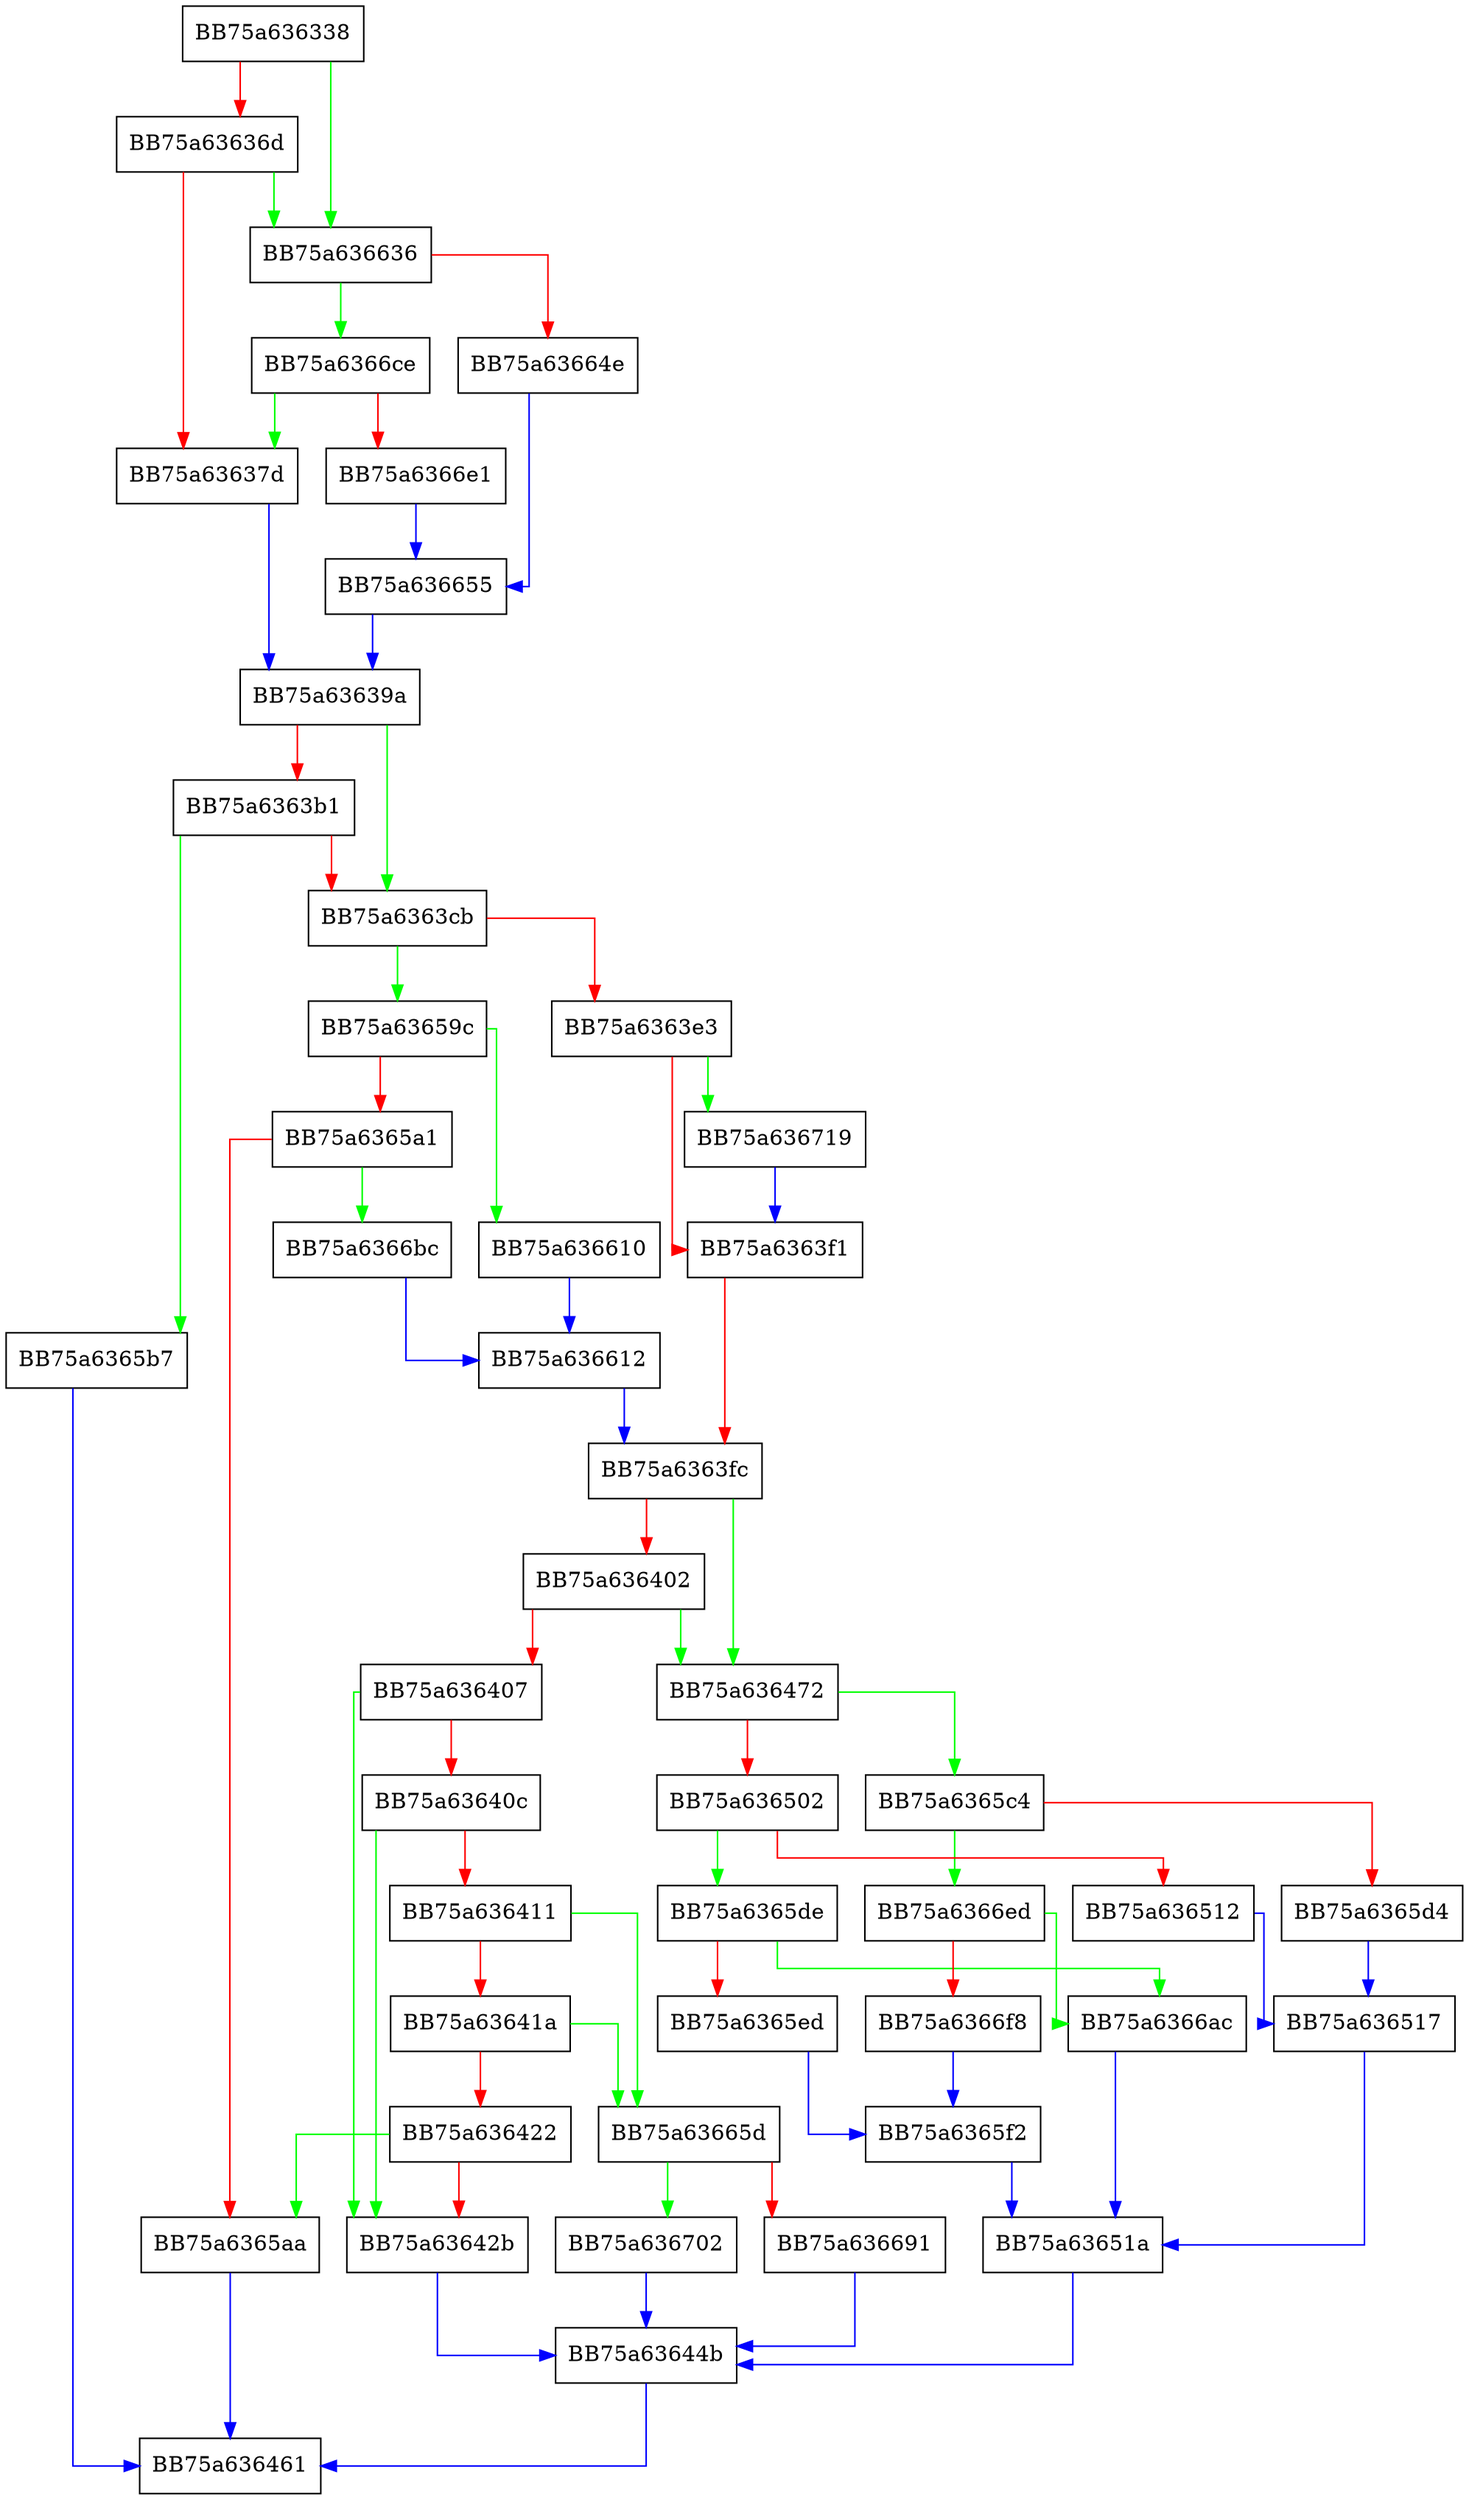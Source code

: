 digraph descriptor_grp7 {
  node [shape="box"];
  graph [splines=ortho];
  BB75a636338 -> BB75a636636 [color="green"];
  BB75a636338 -> BB75a63636d [color="red"];
  BB75a63636d -> BB75a636636 [color="green"];
  BB75a63636d -> BB75a63637d [color="red"];
  BB75a63637d -> BB75a63639a [color="blue"];
  BB75a63639a -> BB75a6363cb [color="green"];
  BB75a63639a -> BB75a6363b1 [color="red"];
  BB75a6363b1 -> BB75a6365b7 [color="green"];
  BB75a6363b1 -> BB75a6363cb [color="red"];
  BB75a6363cb -> BB75a63659c [color="green"];
  BB75a6363cb -> BB75a6363e3 [color="red"];
  BB75a6363e3 -> BB75a636719 [color="green"];
  BB75a6363e3 -> BB75a6363f1 [color="red"];
  BB75a6363f1 -> BB75a6363fc [color="red"];
  BB75a6363fc -> BB75a636472 [color="green"];
  BB75a6363fc -> BB75a636402 [color="red"];
  BB75a636402 -> BB75a636472 [color="green"];
  BB75a636402 -> BB75a636407 [color="red"];
  BB75a636407 -> BB75a63642b [color="green"];
  BB75a636407 -> BB75a63640c [color="red"];
  BB75a63640c -> BB75a63642b [color="green"];
  BB75a63640c -> BB75a636411 [color="red"];
  BB75a636411 -> BB75a63665d [color="green"];
  BB75a636411 -> BB75a63641a [color="red"];
  BB75a63641a -> BB75a63665d [color="green"];
  BB75a63641a -> BB75a636422 [color="red"];
  BB75a636422 -> BB75a6365aa [color="green"];
  BB75a636422 -> BB75a63642b [color="red"];
  BB75a63642b -> BB75a63644b [color="blue"];
  BB75a63644b -> BB75a636461 [color="blue"];
  BB75a636472 -> BB75a6365c4 [color="green"];
  BB75a636472 -> BB75a636502 [color="red"];
  BB75a636502 -> BB75a6365de [color="green"];
  BB75a636502 -> BB75a636512 [color="red"];
  BB75a636512 -> BB75a636517 [color="blue"];
  BB75a636517 -> BB75a63651a [color="blue"];
  BB75a63651a -> BB75a63644b [color="blue"];
  BB75a63659c -> BB75a636610 [color="green"];
  BB75a63659c -> BB75a6365a1 [color="red"];
  BB75a6365a1 -> BB75a6366bc [color="green"];
  BB75a6365a1 -> BB75a6365aa [color="red"];
  BB75a6365aa -> BB75a636461 [color="blue"];
  BB75a6365b7 -> BB75a636461 [color="blue"];
  BB75a6365c4 -> BB75a6366ed [color="green"];
  BB75a6365c4 -> BB75a6365d4 [color="red"];
  BB75a6365d4 -> BB75a636517 [color="blue"];
  BB75a6365de -> BB75a6366ac [color="green"];
  BB75a6365de -> BB75a6365ed [color="red"];
  BB75a6365ed -> BB75a6365f2 [color="blue"];
  BB75a6365f2 -> BB75a63651a [color="blue"];
  BB75a636610 -> BB75a636612 [color="blue"];
  BB75a636612 -> BB75a6363fc [color="blue"];
  BB75a636636 -> BB75a6366ce [color="green"];
  BB75a636636 -> BB75a63664e [color="red"];
  BB75a63664e -> BB75a636655 [color="blue"];
  BB75a636655 -> BB75a63639a [color="blue"];
  BB75a63665d -> BB75a636702 [color="green"];
  BB75a63665d -> BB75a636691 [color="red"];
  BB75a636691 -> BB75a63644b [color="blue"];
  BB75a6366ac -> BB75a63651a [color="blue"];
  BB75a6366bc -> BB75a636612 [color="blue"];
  BB75a6366ce -> BB75a63637d [color="green"];
  BB75a6366ce -> BB75a6366e1 [color="red"];
  BB75a6366e1 -> BB75a636655 [color="blue"];
  BB75a6366ed -> BB75a6366ac [color="green"];
  BB75a6366ed -> BB75a6366f8 [color="red"];
  BB75a6366f8 -> BB75a6365f2 [color="blue"];
  BB75a636702 -> BB75a63644b [color="blue"];
  BB75a636719 -> BB75a6363f1 [color="blue"];
}